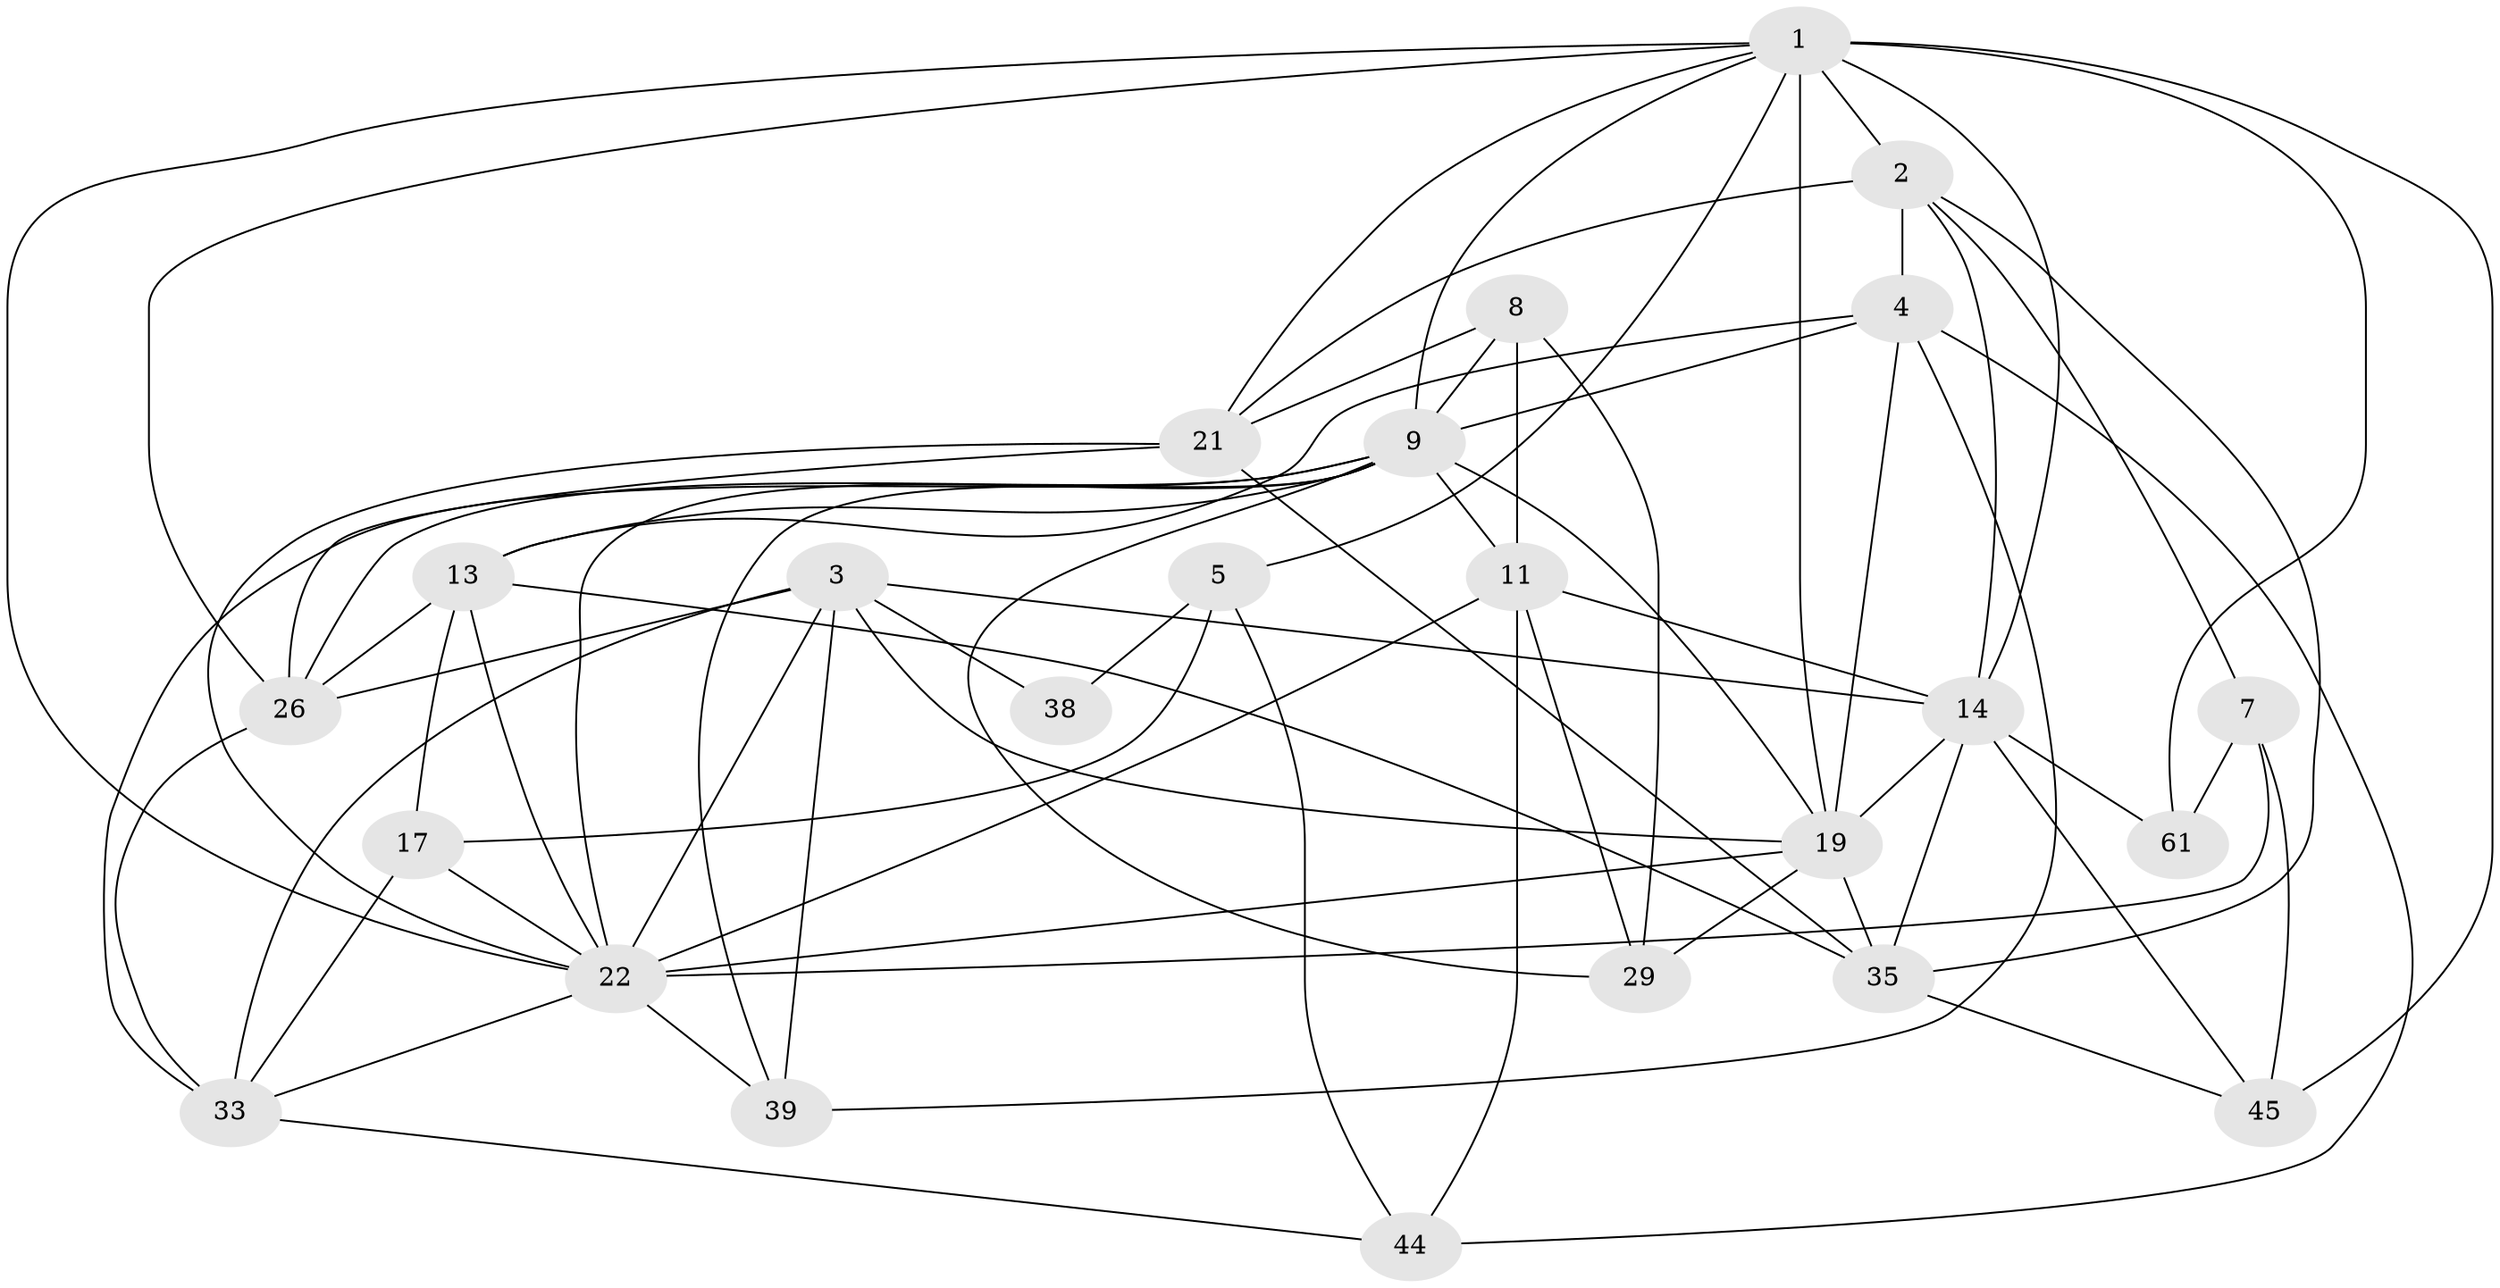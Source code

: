 // original degree distribution, {4: 1.0}
// Generated by graph-tools (version 1.1) at 2025/20/03/04/25 18:20:53]
// undirected, 24 vertices, 70 edges
graph export_dot {
graph [start="1"]
  node [color=gray90,style=filled];
  1 [super="+37+6+12"];
  2 [super="+15"];
  3 [super="+10+31+43"];
  4 [super="+41"];
  5;
  7;
  8;
  9 [super="+23+16"];
  11 [super="+42"];
  13 [super="+46"];
  14 [super="+30+54"];
  17;
  19 [super="+52+24"];
  21 [super="+40+28"];
  22 [super="+25+36"];
  26 [super="+48+53"];
  29;
  33 [super="+59"];
  35 [super="+49"];
  38;
  39;
  44;
  45;
  61;
  1 -- 14 [weight=2];
  1 -- 22;
  1 -- 26 [weight=2];
  1 -- 9 [weight=2];
  1 -- 2 [weight=3];
  1 -- 19 [weight=3];
  1 -- 21 [weight=3];
  1 -- 61 [weight=2];
  1 -- 5;
  1 -- 45;
  2 -- 7;
  2 -- 14;
  2 -- 35;
  2 -- 4;
  2 -- 21;
  3 -- 38 [weight=3];
  3 -- 19;
  3 -- 26 [weight=2];
  3 -- 39;
  3 -- 22 [weight=2];
  3 -- 33;
  3 -- 14 [weight=2];
  4 -- 44;
  4 -- 13;
  4 -- 39;
  4 -- 9;
  4 -- 19;
  5 -- 38;
  5 -- 44;
  5 -- 17;
  7 -- 61;
  7 -- 45;
  7 -- 22;
  8 -- 29;
  8 -- 11;
  8 -- 9;
  8 -- 21;
  9 -- 29;
  9 -- 13;
  9 -- 11;
  9 -- 39;
  9 -- 19;
  9 -- 22;
  9 -- 33;
  9 -- 26;
  11 -- 29;
  11 -- 44;
  11 -- 22;
  11 -- 14;
  13 -- 26;
  13 -- 17;
  13 -- 35;
  13 -- 22;
  14 -- 35;
  14 -- 45;
  14 -- 61;
  14 -- 19;
  17 -- 33;
  17 -- 22;
  19 -- 29;
  19 -- 22;
  19 -- 35;
  21 -- 22;
  21 -- 35;
  21 -- 26;
  22 -- 39;
  22 -- 33;
  26 -- 33;
  33 -- 44;
  35 -- 45;
}
